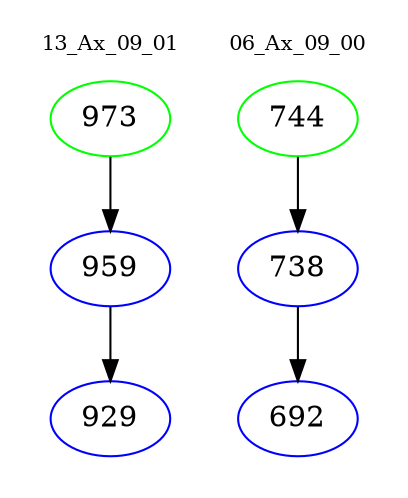 digraph{
subgraph cluster_0 {
color = white
label = "13_Ax_09_01";
fontsize=10;
T0_973 [label="973", color="green"]
T0_973 -> T0_959 [color="black"]
T0_959 [label="959", color="blue"]
T0_959 -> T0_929 [color="black"]
T0_929 [label="929", color="blue"]
}
subgraph cluster_1 {
color = white
label = "06_Ax_09_00";
fontsize=10;
T1_744 [label="744", color="green"]
T1_744 -> T1_738 [color="black"]
T1_738 [label="738", color="blue"]
T1_738 -> T1_692 [color="black"]
T1_692 [label="692", color="blue"]
}
}

